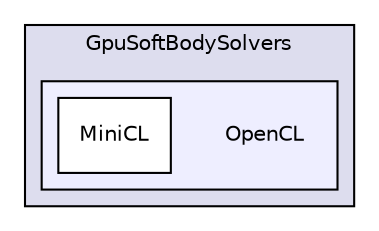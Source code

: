 digraph "bullet/bullet-2.82-r2704/src/BulletMultiThreaded/GpuSoftBodySolvers/OpenCL" {
  compound=true
  node [ fontsize="10", fontname="Helvetica"];
  edge [ labelfontsize="10", labelfontname="Helvetica"];
  subgraph clusterdir_78fa3e321d72f03f45b655db8f159619 {
    graph [ bgcolor="#ddddee", pencolor="black", label="GpuSoftBodySolvers" fontname="Helvetica", fontsize="10", URL="dir_78fa3e321d72f03f45b655db8f159619.html"]
  subgraph clusterdir_9659f361093357063f7c841ec7ac29e0 {
    graph [ bgcolor="#eeeeff", pencolor="black", label="" URL="dir_9659f361093357063f7c841ec7ac29e0.html"];
    dir_9659f361093357063f7c841ec7ac29e0 [shape=plaintext label="OpenCL"];
    dir_509fa97819dc6fb2e0d9be3fd9e2e43e [shape=box label="MiniCL" color="black" fillcolor="white" style="filled" URL="dir_509fa97819dc6fb2e0d9be3fd9e2e43e.html"];
  }
  }
}
